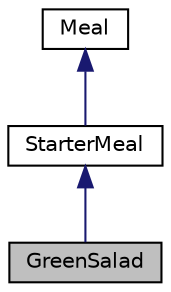 digraph "GreenSalad"
{
 // LATEX_PDF_SIZE
  edge [fontname="Helvetica",fontsize="10",labelfontname="Helvetica",labelfontsize="10"];
  node [fontname="Helvetica",fontsize="10",shape=record];
  Node1 [label="GreenSalad",height=0.2,width=0.4,color="black", fillcolor="grey75", style="filled", fontcolor="black",tooltip=" "];
  Node2 -> Node1 [dir="back",color="midnightblue",fontsize="10",style="solid",fontname="Helvetica"];
  Node2 [label="StarterMeal",height=0.2,width=0.4,color="black", fillcolor="white", style="filled",URL="$classStarterMeal.html",tooltip="The StarterMeal class is a derived class of the Meal class."];
  Node3 -> Node2 [dir="back",color="midnightblue",fontsize="10",style="solid",fontname="Helvetica"];
  Node3 [label="Meal",height=0.2,width=0.4,color="black", fillcolor="white", style="filled",URL="$classMeal.html",tooltip="The Meal class is an abstract base class that defines the interface for creating meals."];
}

